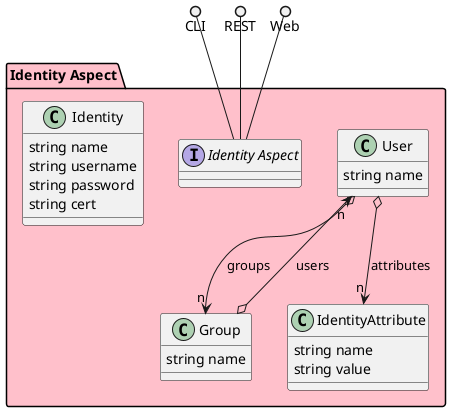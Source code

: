 @startuml


package "Identity Aspect" #pink {
    
        class User {
        }
    
        class Group {
        }
    
        class IdentityAttribute {
        }
    }


package "Identity Aspect" #pink {

    interface "Identity Aspect" as i {
    
    }
}

CLI ()-- i
REST ()-- i
Web ()-- i

package "Identity Aspect" #pink {
        class "Group" {
                 string name
                    }
                Group o--> "n" User : users
            
    
    class "Identity" {
                 string name
                 string username
                 string password
                 string cert
                    }
    
    
    class "IdentityAttribute" {
                 string name
                 string value
                    }
    
    
    class "User" {
                 string name
                    }
                User o--> "n" Group : groups
                        User o--> "n" IdentityAttribute : attributes
            
    

}



@enduml
